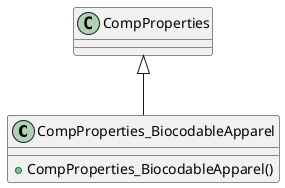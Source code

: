 @startuml
class CompProperties_BiocodableApparel {
    + CompProperties_BiocodableApparel()
}
CompProperties <|-- CompProperties_BiocodableApparel
@enduml
